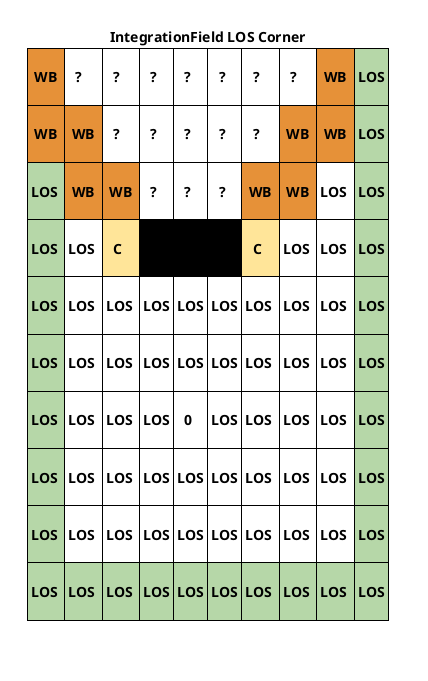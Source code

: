 @startuml int_field_los_prop4

label 1 [
{{
title
IntegrationField LOS Corner
|<#e69138>\n  WB  \n|\n   ?   \n|\n   ?   \n|\n   ?   \n|\n   ?   \n|\n   ?   \n|\n   ?   \n|\n   ?   \n|<#e69138>\n  WB  \n|<#b6d7a8>\n LOS \n|
|<#e69138>\n  WB  \n|<#e69138>\n  WB  \n|\n   ?   \n|\n   ?   \n|\n   ?   \n|\n   ?   \n|\n   ?   \n|<#e69138>\n  WB  \n|<#e69138>\n  WB  \n|<#b6d7a8>\n LOS \n|
|<#b6d7a8>\n LOS \n|<#e69138>\n  WB  \n|<#e69138>\n  WB  \n|\n   ?   \n|\n   ?   \n|\n   ?   \n|<#e69138>\n  WB  \n|<#e69138>\n  WB  \n|\n LOS \n|<#b6d7a8>\n LOS \n|
|<#b6d7a8>\n LOS \n|\n LOS \n|<#ffe599>\n   C   \n|<#000000>\n   X   \n|<#000000>\n   X   \n|<#000000>\n   X   \n|<#ffe599>\n   C   \n|\n LOS \n|\n LOS \n|<#b6d7a8>\n LOS \n|
|<#b6d7a8>\n LOS \n|\n LOS \n|\n LOS \n|\n LOS \n|\n LOS \n|\n LOS \n|\n LOS \n|\n LOS \n|\n LOS \n|<#b6d7a8>\n LOS \n|
|<#b6d7a8>\n LOS \n|\n LOS \n|\n LOS \n|\n LOS \n|\n LOS \n|\n LOS \n|\n LOS \n|\n LOS \n|\n LOS \n|<#b6d7a8>\n LOS \n|
|<#b6d7a8>\n LOS \n|\n LOS \n|\n LOS \n|\n LOS \n|\n   0   \n|\n LOS \n|\n LOS \n|\n LOS \n|\n LOS \n|<#b6d7a8>\n LOS \n|
|<#b6d7a8>\n LOS \n|\n LOS \n|\n LOS \n|\n LOS \n|\n LOS \n|\n LOS \n|\n LOS \n|\n LOS \n|\n LOS \n|<#b6d7a8>\n LOS \n|
|<#b6d7a8>\n LOS \n|\n LOS \n|\n LOS \n|\n LOS \n|\n LOS \n|\n LOS \n|\n LOS \n|\n LOS \n|\n LOS \n|<#b6d7a8>\n LOS \n|
|<#b6d7a8>\n LOS \n|<#b6d7a8>\n LOS \n|<#b6d7a8>\n LOS \n|<#b6d7a8>\n LOS \n|<#b6d7a8>\n LOS \n|<#b6d7a8>\n LOS \n|<#b6d7a8>\n LOS \n|<#b6d7a8>\n LOS \n|<#b6d7a8>\n LOS \n|<#b6d7a8>\n LOS \n|
end title
}}

]
@enduml

